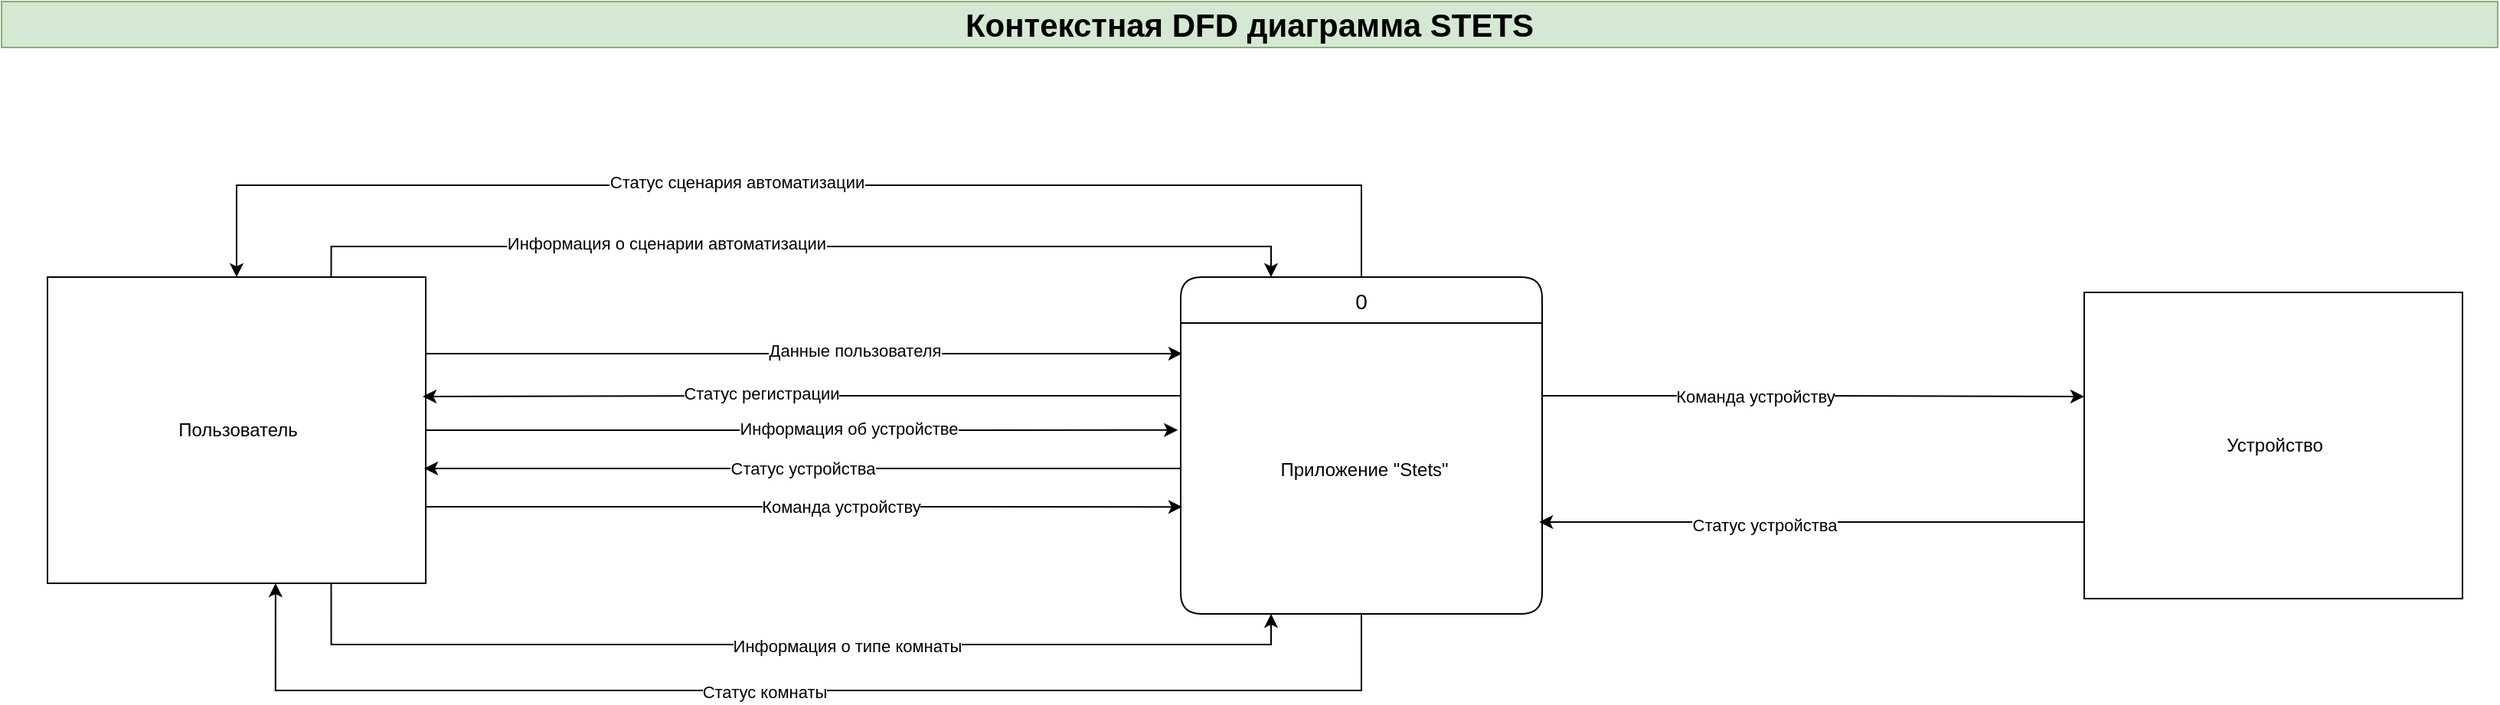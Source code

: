 <mxfile version="22.1.21" type="device" pages="3">
  <diagram id="FZimzOWbiY0pmrnXrLaN" name="DFD-контекстная">
    <mxGraphModel dx="864" dy="1759" grid="1" gridSize="10" guides="1" tooltips="1" connect="1" arrows="1" fold="1" page="1" pageScale="1" pageWidth="827" pageHeight="1169" math="0" shadow="0">
      <root>
        <mxCell id="0" />
        <mxCell id="1" parent="0" />
        <mxCell id="ef_3IyMJ1o3xl507MHAL-38" style="edgeStyle=orthogonalEdgeStyle;rounded=0;orthogonalLoop=1;jettySize=auto;html=1;exitX=0.75;exitY=1;exitDx=0;exitDy=0;entryX=0.25;entryY=1;entryDx=0;entryDy=0;" parent="1" source="komNeLyyzliTDDAAMzvB-5" target="rhUK0AfXt017CsrgmApv-2" edge="1">
          <mxGeometry relative="1" as="geometry" />
        </mxCell>
        <mxCell id="ef_3IyMJ1o3xl507MHAL-39" value="Информация о типе комнаты" style="edgeLabel;html=1;align=center;verticalAlign=middle;resizable=0;points=[];" parent="ef_3IyMJ1o3xl507MHAL-38" vertex="1" connectable="0">
          <mxGeometry x="0.118" y="-1" relative="1" as="geometry">
            <mxPoint as="offset" />
          </mxGeometry>
        </mxCell>
        <mxCell id="ef_3IyMJ1o3xl507MHAL-42" style="edgeStyle=orthogonalEdgeStyle;rounded=0;orthogonalLoop=1;jettySize=auto;html=1;exitX=0.75;exitY=0;exitDx=0;exitDy=0;entryX=0.25;entryY=0;entryDx=0;entryDy=0;" parent="1" source="komNeLyyzliTDDAAMzvB-5" target="rhUK0AfXt017CsrgmApv-1" edge="1">
          <mxGeometry relative="1" as="geometry" />
        </mxCell>
        <mxCell id="ef_3IyMJ1o3xl507MHAL-43" value="Информация о сценарии автоматизации" style="edgeLabel;html=1;align=center;verticalAlign=middle;resizable=0;points=[];" parent="ef_3IyMJ1o3xl507MHAL-42" vertex="1" connectable="0">
          <mxGeometry x="-0.27" y="2" relative="1" as="geometry">
            <mxPoint as="offset" />
          </mxGeometry>
        </mxCell>
        <mxCell id="komNeLyyzliTDDAAMzvB-5" value="Пользователь" style="html=1;dashed=0;whitespace=wrap;" parent="1" vertex="1">
          <mxGeometry x="360" y="-980" width="247" height="200" as="geometry" />
        </mxCell>
        <mxCell id="ef_3IyMJ1o3xl507MHAL-44" style="edgeStyle=orthogonalEdgeStyle;rounded=0;orthogonalLoop=1;jettySize=auto;html=1;exitX=0.5;exitY=0;exitDx=0;exitDy=0;entryX=0.5;entryY=0;entryDx=0;entryDy=0;" parent="1" source="rhUK0AfXt017CsrgmApv-1" target="komNeLyyzliTDDAAMzvB-5" edge="1">
          <mxGeometry relative="1" as="geometry">
            <Array as="points">
              <mxPoint x="1218" y="-1040" />
              <mxPoint x="484" y="-1040" />
            </Array>
          </mxGeometry>
        </mxCell>
        <mxCell id="ef_3IyMJ1o3xl507MHAL-45" value="Статус сценария автоматизации" style="edgeLabel;html=1;align=center;verticalAlign=middle;resizable=0;points=[];" parent="ef_3IyMJ1o3xl507MHAL-44" vertex="1" connectable="0">
          <mxGeometry x="0.095" y="-2" relative="1" as="geometry">
            <mxPoint as="offset" />
          </mxGeometry>
        </mxCell>
        <mxCell id="rhUK0AfXt017CsrgmApv-1" value="0" style="swimlane;childLayout=stackLayout;horizontal=1;startSize=30;horizontalStack=0;rounded=1;fontSize=14;fontStyle=0;strokeWidth=1;resizeParent=0;resizeLast=1;shadow=0;dashed=0;align=center;fillColor=#FFFFFF;" parent="1" vertex="1">
          <mxGeometry x="1100" y="-980" width="236" height="220" as="geometry" />
        </mxCell>
        <mxCell id="rhUK0AfXt017CsrgmApv-2" value="Приложение &quot;Stets&quot;" style="align=center;strokeColor=none;fillColor=none;spacingLeft=4;fontSize=12;verticalAlign=middle;resizable=0;rotatable=0;part=1;" parent="rhUK0AfXt017CsrgmApv-1" vertex="1">
          <mxGeometry y="30" width="236" height="190" as="geometry" />
        </mxCell>
        <mxCell id="kwwaj4gQmfp9DkGO_rtz-3" style="edgeStyle=orthogonalEdgeStyle;rounded=0;orthogonalLoop=1;jettySize=auto;html=1;exitX=1;exitY=0.25;exitDx=0;exitDy=0;entryX=0.004;entryY=0.105;entryDx=0;entryDy=0;entryPerimeter=0;" parent="1" source="komNeLyyzliTDDAAMzvB-5" target="rhUK0AfXt017CsrgmApv-2" edge="1">
          <mxGeometry relative="1" as="geometry" />
        </mxCell>
        <mxCell id="kwwaj4gQmfp9DkGO_rtz-4" value="Данные пользователя" style="edgeLabel;html=1;align=center;verticalAlign=middle;resizable=0;points=[];" parent="kwwaj4gQmfp9DkGO_rtz-3" vertex="1" connectable="0">
          <mxGeometry x="0.134" y="2" relative="1" as="geometry">
            <mxPoint as="offset" />
          </mxGeometry>
        </mxCell>
        <mxCell id="kwwaj4gQmfp9DkGO_rtz-5" style="edgeStyle=orthogonalEdgeStyle;rounded=0;orthogonalLoop=1;jettySize=auto;html=1;exitX=1;exitY=0.5;exitDx=0;exitDy=0;entryX=-0.008;entryY=0.368;entryDx=0;entryDy=0;entryPerimeter=0;" parent="1" source="komNeLyyzliTDDAAMzvB-5" target="rhUK0AfXt017CsrgmApv-2" edge="1">
          <mxGeometry relative="1" as="geometry" />
        </mxCell>
        <mxCell id="kwwaj4gQmfp9DkGO_rtz-6" value="Информация об устройстве" style="edgeLabel;html=1;align=center;verticalAlign=middle;resizable=0;points=[];" parent="kwwaj4gQmfp9DkGO_rtz-5" vertex="1" connectable="0">
          <mxGeometry x="0.124" y="1" relative="1" as="geometry">
            <mxPoint as="offset" />
          </mxGeometry>
        </mxCell>
        <mxCell id="kwwaj4gQmfp9DkGO_rtz-7" value="Статус устройства" style="edgeStyle=orthogonalEdgeStyle;rounded=0;orthogonalLoop=1;jettySize=auto;html=1;exitX=0;exitY=0.5;exitDx=0;exitDy=0;entryX=0.996;entryY=0.625;entryDx=0;entryDy=0;entryPerimeter=0;" parent="1" source="rhUK0AfXt017CsrgmApv-2" target="komNeLyyzliTDDAAMzvB-5" edge="1">
          <mxGeometry relative="1" as="geometry" />
        </mxCell>
        <mxCell id="kwwaj4gQmfp9DkGO_rtz-8" style="edgeStyle=orthogonalEdgeStyle;rounded=0;orthogonalLoop=1;jettySize=auto;html=1;exitX=0;exitY=0.25;exitDx=0;exitDy=0;entryX=0.992;entryY=0.39;entryDx=0;entryDy=0;entryPerimeter=0;" parent="1" source="rhUK0AfXt017CsrgmApv-2" target="komNeLyyzliTDDAAMzvB-5" edge="1">
          <mxGeometry relative="1" as="geometry" />
        </mxCell>
        <mxCell id="kwwaj4gQmfp9DkGO_rtz-9" value="Статус регистрации" style="edgeLabel;html=1;align=center;verticalAlign=middle;resizable=0;points=[];" parent="kwwaj4gQmfp9DkGO_rtz-8" vertex="1" connectable="0">
          <mxGeometry x="0.108" y="-2" relative="1" as="geometry">
            <mxPoint as="offset" />
          </mxGeometry>
        </mxCell>
        <mxCell id="ef_3IyMJ1o3xl507MHAL-36" style="edgeStyle=orthogonalEdgeStyle;rounded=0;orthogonalLoop=1;jettySize=auto;html=1;exitX=1;exitY=0.75;exitDx=0;exitDy=0;entryX=0.004;entryY=0.632;entryDx=0;entryDy=0;entryPerimeter=0;" parent="1" source="komNeLyyzliTDDAAMzvB-5" target="rhUK0AfXt017CsrgmApv-2" edge="1">
          <mxGeometry relative="1" as="geometry" />
        </mxCell>
        <mxCell id="ef_3IyMJ1o3xl507MHAL-37" value="Команда устройству" style="edgeLabel;html=1;align=center;verticalAlign=middle;resizable=0;points=[];" parent="ef_3IyMJ1o3xl507MHAL-36" vertex="1" connectable="0">
          <mxGeometry x="0.096" relative="1" as="geometry">
            <mxPoint as="offset" />
          </mxGeometry>
        </mxCell>
        <mxCell id="ef_3IyMJ1o3xl507MHAL-40" style="edgeStyle=orthogonalEdgeStyle;rounded=0;orthogonalLoop=1;jettySize=auto;html=1;exitX=0.5;exitY=1;exitDx=0;exitDy=0;entryX=0.603;entryY=1;entryDx=0;entryDy=0;entryPerimeter=0;" parent="1" source="rhUK0AfXt017CsrgmApv-2" target="komNeLyyzliTDDAAMzvB-5" edge="1">
          <mxGeometry relative="1" as="geometry">
            <Array as="points">
              <mxPoint x="1218" y="-710" />
              <mxPoint x="509" y="-710" />
            </Array>
          </mxGeometry>
        </mxCell>
        <mxCell id="ef_3IyMJ1o3xl507MHAL-41" value="Статус комнаты" style="edgeLabel;html=1;align=center;verticalAlign=middle;resizable=0;points=[];" parent="ef_3IyMJ1o3xl507MHAL-40" vertex="1" connectable="0">
          <mxGeometry x="0.061" y="1" relative="1" as="geometry">
            <mxPoint as="offset" />
          </mxGeometry>
        </mxCell>
        <mxCell id="ef_3IyMJ1o3xl507MHAL-46" value="Устройство" style="html=1;dashed=0;whitespace=wrap;" parent="1" vertex="1">
          <mxGeometry x="1690" y="-970" width="247" height="200" as="geometry" />
        </mxCell>
        <mxCell id="ef_3IyMJ1o3xl507MHAL-47" style="edgeStyle=orthogonalEdgeStyle;rounded=0;orthogonalLoop=1;jettySize=auto;html=1;exitX=1;exitY=0.25;exitDx=0;exitDy=0;entryX=0;entryY=0.34;entryDx=0;entryDy=0;entryPerimeter=0;" parent="1" source="rhUK0AfXt017CsrgmApv-2" target="ef_3IyMJ1o3xl507MHAL-46" edge="1">
          <mxGeometry relative="1" as="geometry" />
        </mxCell>
        <mxCell id="ef_3IyMJ1o3xl507MHAL-48" value="Команда устройству" style="edgeLabel;html=1;align=center;verticalAlign=middle;resizable=0;points=[];" parent="ef_3IyMJ1o3xl507MHAL-47" vertex="1" connectable="0">
          <mxGeometry x="-0.216" y="1" relative="1" as="geometry">
            <mxPoint y="1" as="offset" />
          </mxGeometry>
        </mxCell>
        <mxCell id="ef_3IyMJ1o3xl507MHAL-49" style="edgeStyle=orthogonalEdgeStyle;rounded=0;orthogonalLoop=1;jettySize=auto;html=1;exitX=0;exitY=0.75;exitDx=0;exitDy=0;entryX=0.992;entryY=0.684;entryDx=0;entryDy=0;entryPerimeter=0;" parent="1" source="ef_3IyMJ1o3xl507MHAL-46" target="rhUK0AfXt017CsrgmApv-2" edge="1">
          <mxGeometry relative="1" as="geometry" />
        </mxCell>
        <mxCell id="ef_3IyMJ1o3xl507MHAL-50" value="Статус устройства" style="edgeLabel;html=1;align=center;verticalAlign=middle;resizable=0;points=[];" parent="ef_3IyMJ1o3xl507MHAL-49" vertex="1" connectable="0">
          <mxGeometry x="0.174" y="2" relative="1" as="geometry">
            <mxPoint as="offset" />
          </mxGeometry>
        </mxCell>
        <mxCell id="NklZ6k0l6gOm9mfw4yVM-1" value="Контекстная DFD диаграмма STETS" style="text;html=1;strokeColor=#82b366;fillColor=#d5e8d4;align=center;verticalAlign=middle;whiteSpace=wrap;rounded=0;fontSize=21;fontStyle=1" parent="1" vertex="1">
          <mxGeometry x="330" y="-1160" width="1630" height="30" as="geometry" />
        </mxCell>
      </root>
    </mxGraphModel>
  </diagram>
  <diagram id="5hfhekeH1kYWlCb4wukP" name="DFD-логическия">
    <mxGraphModel dx="864" dy="4097" grid="1" gridSize="10" guides="1" tooltips="1" connect="1" arrows="1" fold="1" page="1" pageScale="1" pageWidth="827" pageHeight="1169" math="0" shadow="0">
      <root>
        <mxCell id="0" />
        <mxCell id="1" parent="0" />
        <mxCell id="tdMFPGz-4rcL5VAQ4k7R-1" style="edgeStyle=orthogonalEdgeStyle;rounded=0;orthogonalLoop=1;jettySize=auto;html=1;exitX=0.995;exitY=0.103;exitDx=0;exitDy=0;entryX=0;entryY=0;entryDx=0;entryDy=0;exitPerimeter=0;" parent="1" source="tdMFPGz-4rcL5VAQ4k7R-5" target="KrSL6VOt8vmh4dyBBumm-2" edge="1">
          <mxGeometry relative="1" as="geometry">
            <mxPoint x="887" y="-1930" as="targetPoint" />
            <Array as="points">
              <mxPoint x="621" y="-2129" />
              <mxPoint x="621" y="-2400" />
            </Array>
          </mxGeometry>
        </mxCell>
        <mxCell id="tdMFPGz-4rcL5VAQ4k7R-2" value="Информация &lt;br&gt;о добавлении/удалении устройства" style="edgeLabel;html=1;align=center;verticalAlign=middle;resizable=0;points=[];" parent="tdMFPGz-4rcL5VAQ4k7R-1" vertex="1" connectable="0">
          <mxGeometry x="0.118" y="-1" relative="1" as="geometry">
            <mxPoint x="-132" y="175" as="offset" />
          </mxGeometry>
        </mxCell>
        <mxCell id="tdMFPGz-4rcL5VAQ4k7R-3" style="edgeStyle=orthogonalEdgeStyle;rounded=0;orthogonalLoop=1;jettySize=auto;html=1;exitX=1;exitY=0.75;exitDx=0;exitDy=0;entryX=0;entryY=0;entryDx=0;entryDy=0;" parent="1" source="tdMFPGz-4rcL5VAQ4k7R-5" target="KrSL6VOt8vmh4dyBBumm-21" edge="1">
          <mxGeometry relative="1" as="geometry">
            <mxPoint x="936" y="-1610" as="targetPoint" />
            <Array as="points">
              <mxPoint x="790" y="-2000" />
              <mxPoint x="790" y="-2250" />
            </Array>
            <mxPoint x="380" y="-1467.8" as="sourcePoint" />
          </mxGeometry>
        </mxCell>
        <mxCell id="tdMFPGz-4rcL5VAQ4k7R-4" value="Информация о создании/удалении/изменении сценария автоматизации" style="edgeLabel;html=1;align=center;verticalAlign=middle;resizable=0;points=[];" parent="tdMFPGz-4rcL5VAQ4k7R-3" vertex="1" connectable="0">
          <mxGeometry x="-0.27" y="2" relative="1" as="geometry">
            <mxPoint x="-39" as="offset" />
          </mxGeometry>
        </mxCell>
        <mxCell id="KrSL6VOt8vmh4dyBBumm-33" style="edgeStyle=orthogonalEdgeStyle;rounded=0;orthogonalLoop=1;jettySize=auto;html=1;exitX=0.361;exitY=0;exitDx=0;exitDy=0;entryX=0;entryY=0.25;entryDx=0;entryDy=0;exitPerimeter=0;" parent="1" source="tdMFPGz-4rcL5VAQ4k7R-5" target="tdMFPGz-4rcL5VAQ4k7R-27" edge="1">
          <mxGeometry relative="1" as="geometry">
            <Array as="points">
              <mxPoint x="177" y="-2675" />
            </Array>
          </mxGeometry>
        </mxCell>
        <mxCell id="KrSL6VOt8vmh4dyBBumm-34" value="Информация о новом члене семьи" style="edgeLabel;html=1;align=center;verticalAlign=middle;resizable=0;points=[];" parent="KrSL6VOt8vmh4dyBBumm-33" vertex="1" connectable="0">
          <mxGeometry x="0.447" y="-1" relative="1" as="geometry">
            <mxPoint as="offset" />
          </mxGeometry>
        </mxCell>
        <mxCell id="KrSL6VOt8vmh4dyBBumm-45" style="edgeStyle=orthogonalEdgeStyle;rounded=0;orthogonalLoop=1;jettySize=auto;html=1;exitX=1.012;exitY=0.35;exitDx=0;exitDy=0;entryX=0.012;entryY=0.34;entryDx=0;entryDy=0;exitPerimeter=0;entryPerimeter=0;" parent="1" source="tdMFPGz-4rcL5VAQ4k7R-5" target="KrSL6VOt8vmh4dyBBumm-2" edge="1">
          <mxGeometry relative="1" as="geometry">
            <Array as="points">
              <mxPoint x="680" y="-2080" />
              <mxPoint x="680" y="-2366" />
            </Array>
          </mxGeometry>
        </mxCell>
        <mxCell id="KrSL6VOt8vmh4dyBBumm-47" value="Включить/выключить энергосбережение" style="edgeLabel;html=1;align=center;verticalAlign=middle;resizable=0;points=[];" parent="KrSL6VOt8vmh4dyBBumm-45" vertex="1" connectable="0">
          <mxGeometry x="-0.243" y="1" relative="1" as="geometry">
            <mxPoint x="-147" y="-9" as="offset" />
          </mxGeometry>
        </mxCell>
        <mxCell id="KrSL6VOt8vmh4dyBBumm-53" style="edgeStyle=orthogonalEdgeStyle;rounded=0;orthogonalLoop=1;jettySize=auto;html=1;exitX=1.004;exitY=0.56;exitDx=0;exitDy=0;entryX=0.006;entryY=0.62;entryDx=0;entryDy=0;entryPerimeter=0;exitPerimeter=0;" parent="1" source="tdMFPGz-4rcL5VAQ4k7R-5" target="KrSL6VOt8vmh4dyBBumm-2" edge="1">
          <mxGeometry relative="1" as="geometry">
            <Array as="points">
              <mxPoint x="336" y="-2040" />
              <mxPoint x="740" y="-2040" />
              <mxPoint x="740" y="-2338" />
            </Array>
          </mxGeometry>
        </mxCell>
        <mxCell id="KrSL6VOt8vmh4dyBBumm-55" value="Включить/выключить устройство" style="edgeLabel;html=1;align=center;verticalAlign=middle;resizable=0;points=[];" parent="KrSL6VOt8vmh4dyBBumm-53" vertex="1" connectable="0">
          <mxGeometry x="-0.37" y="2" relative="1" as="geometry">
            <mxPoint as="offset" />
          </mxGeometry>
        </mxCell>
        <mxCell id="tdMFPGz-4rcL5VAQ4k7R-5" value="Пользователь" style="html=1;dashed=0;whitespace=wrap;" parent="1" vertex="1">
          <mxGeometry x="88" y="-2150" width="247" height="200" as="geometry" />
        </mxCell>
        <mxCell id="tdMFPGz-4rcL5VAQ4k7R-6" style="edgeStyle=orthogonalEdgeStyle;rounded=0;orthogonalLoop=1;jettySize=auto;html=1;exitX=0;exitY=0.25;exitDx=0;exitDy=0;entryX=0.996;entryY=0.835;entryDx=0;entryDy=0;entryPerimeter=0;" parent="1" source="KrSL6VOt8vmh4dyBBumm-21" target="tdMFPGz-4rcL5VAQ4k7R-5" edge="1">
          <mxGeometry relative="1" as="geometry">
            <Array as="points">
              <mxPoint x="810" y="-2225" />
              <mxPoint x="810" y="-1983" />
            </Array>
            <mxPoint x="876" y="-1650" as="sourcePoint" />
            <mxPoint x="320" y="-1512.8" as="targetPoint" />
          </mxGeometry>
        </mxCell>
        <mxCell id="tdMFPGz-4rcL5VAQ4k7R-7" value="Статус сценария автоматизации" style="edgeLabel;html=1;align=center;verticalAlign=middle;resizable=0;points=[];" parent="tdMFPGz-4rcL5VAQ4k7R-6" vertex="1" connectable="0">
          <mxGeometry x="0.095" y="-2" relative="1" as="geometry">
            <mxPoint as="offset" />
          </mxGeometry>
        </mxCell>
        <mxCell id="tdMFPGz-4rcL5VAQ4k7R-10" style="edgeStyle=orthogonalEdgeStyle;rounded=0;orthogonalLoop=1;jettySize=auto;html=1;exitX=0.433;exitY=-0.003;exitDx=0;exitDy=0;entryX=0;entryY=0.5;entryDx=0;entryDy=0;exitPerimeter=0;" parent="1" source="tdMFPGz-4rcL5VAQ4k7R-5" target="tdMFPGz-4rcL5VAQ4k7R-27" edge="1">
          <mxGeometry relative="1" as="geometry">
            <mxPoint x="828.944" y="-2100.05" as="targetPoint" />
          </mxGeometry>
        </mxCell>
        <mxCell id="KrSL6VOt8vmh4dyBBumm-17" value="Данные пользователя" style="edgeLabel;html=1;align=center;verticalAlign=middle;resizable=0;points=[];" parent="tdMFPGz-4rcL5VAQ4k7R-10" vertex="1" connectable="0">
          <mxGeometry x="0.266" y="3" relative="1" as="geometry">
            <mxPoint as="offset" />
          </mxGeometry>
        </mxCell>
        <mxCell id="tdMFPGz-4rcL5VAQ4k7R-12" style="edgeStyle=orthogonalEdgeStyle;rounded=0;orthogonalLoop=1;jettySize=auto;html=1;exitX=0.617;exitY=-0.014;exitDx=0;exitDy=0;entryX=0;entryY=0.25;entryDx=0;entryDy=0;exitPerimeter=0;" parent="1" source="tdMFPGz-4rcL5VAQ4k7R-5" target="tdMFPGz-4rcL5VAQ4k7R-29" edge="1">
          <mxGeometry relative="1" as="geometry">
            <mxPoint x="821" y="-2050" as="targetPoint" />
            <Array as="points">
              <mxPoint x="240" y="-2525" />
            </Array>
          </mxGeometry>
        </mxCell>
        <mxCell id="tdMFPGz-4rcL5VAQ4k7R-13" value="Информация о создании/удалении/изменении комнаты" style="edgeLabel;html=1;align=center;verticalAlign=middle;resizable=0;points=[];" parent="tdMFPGz-4rcL5VAQ4k7R-12" vertex="1" connectable="0">
          <mxGeometry x="0.124" y="1" relative="1" as="geometry">
            <mxPoint x="178" y="-4" as="offset" />
          </mxGeometry>
        </mxCell>
        <mxCell id="tdMFPGz-4rcL5VAQ4k7R-14" value="Статус о добавлении/изменении/удаления комнаты" style="edgeStyle=orthogonalEdgeStyle;rounded=0;orthogonalLoop=1;jettySize=auto;html=1;exitX=0;exitY=0.5;exitDx=0;exitDy=0;entryX=0.75;entryY=0;entryDx=0;entryDy=0;" parent="1" source="tdMFPGz-4rcL5VAQ4k7R-29" target="tdMFPGz-4rcL5VAQ4k7R-5" edge="1">
          <mxGeometry x="-0.564" relative="1" as="geometry">
            <mxPoint x="828" y="-2025" as="sourcePoint" />
            <Array as="points">
              <mxPoint x="273" y="-2500" />
            </Array>
            <mxPoint as="offset" />
          </mxGeometry>
        </mxCell>
        <mxCell id="tdMFPGz-4rcL5VAQ4k7R-15" style="edgeStyle=orthogonalEdgeStyle;rounded=0;orthogonalLoop=1;jettySize=auto;html=1;exitX=0;exitY=0.75;exitDx=0;exitDy=0;entryX=0.554;entryY=-0.008;entryDx=0;entryDy=0;entryPerimeter=0;" parent="1" source="tdMFPGz-4rcL5VAQ4k7R-27" target="tdMFPGz-4rcL5VAQ4k7R-5" edge="1">
          <mxGeometry relative="1" as="geometry">
            <mxPoint x="828" y="-2072.5" as="sourcePoint" />
            <Array as="points">
              <mxPoint x="225" y="-2625" />
            </Array>
          </mxGeometry>
        </mxCell>
        <mxCell id="KrSL6VOt8vmh4dyBBumm-18" value="Статус регистрации" style="edgeLabel;html=1;align=center;verticalAlign=middle;resizable=0;points=[];" parent="tdMFPGz-4rcL5VAQ4k7R-15" vertex="1" connectable="0">
          <mxGeometry x="-0.316" y="-3" relative="1" as="geometry">
            <mxPoint x="1" as="offset" />
          </mxGeometry>
        </mxCell>
        <mxCell id="tdMFPGz-4rcL5VAQ4k7R-19" style="edgeStyle=orthogonalEdgeStyle;rounded=0;orthogonalLoop=1;jettySize=auto;html=1;exitX=-0.006;exitY=0.18;exitDx=0;exitDy=0;entryX=0.995;entryY=0.214;entryDx=0;entryDy=0;entryPerimeter=0;exitPerimeter=0;" parent="1" source="KrSL6VOt8vmh4dyBBumm-2" target="tdMFPGz-4rcL5VAQ4k7R-5" edge="1">
          <mxGeometry relative="1" as="geometry">
            <Array as="points">
              <mxPoint x="650" y="-2382" />
              <mxPoint x="650" y="-2107" />
            </Array>
            <mxPoint x="946" y="-1930" as="sourcePoint" />
          </mxGeometry>
        </mxCell>
        <mxCell id="tdMFPGz-4rcL5VAQ4k7R-20" value="Статус устройста о добавлении/удалении" style="edgeLabel;html=1;align=center;verticalAlign=middle;resizable=0;points=[];" parent="tdMFPGz-4rcL5VAQ4k7R-19" vertex="1" connectable="0">
          <mxGeometry x="0.061" y="1" relative="1" as="geometry">
            <mxPoint x="-161" y="71" as="offset" />
          </mxGeometry>
        </mxCell>
        <mxCell id="KrSL6VOt8vmh4dyBBumm-28" style="edgeStyle=orthogonalEdgeStyle;rounded=0;orthogonalLoop=1;jettySize=auto;html=1;exitX=-0.008;exitY=0.405;exitDx=0;exitDy=0;entryX=1;entryY=0.5;entryDx=0;entryDy=0;exitPerimeter=0;" parent="1" source="tdMFPGz-4rcL5VAQ4k7R-21" target="KrSL6VOt8vmh4dyBBumm-21" edge="1">
          <mxGeometry relative="1" as="geometry">
            <Array as="points">
              <mxPoint x="1480" y="-2129" />
              <mxPoint x="1480" y="-2200" />
            </Array>
            <mxPoint x="1716.541" y="-1471.8" as="sourcePoint" />
            <mxPoint x="1090" y="-1530" as="targetPoint" />
          </mxGeometry>
        </mxCell>
        <mxCell id="KrSL6VOt8vmh4dyBBumm-29" value="Статус исполнения устройством сценария автоматизации" style="edgeLabel;html=1;align=center;verticalAlign=middle;resizable=0;points=[];" parent="KrSL6VOt8vmh4dyBBumm-28" vertex="1" connectable="0">
          <mxGeometry x="0.377" y="-1" relative="1" as="geometry">
            <mxPoint as="offset" />
          </mxGeometry>
        </mxCell>
        <mxCell id="KrSL6VOt8vmh4dyBBumm-59" style="edgeStyle=orthogonalEdgeStyle;rounded=0;orthogonalLoop=1;jettySize=auto;html=1;exitX=0.15;exitY=0;exitDx=0;exitDy=0;entryX=1.012;entryY=0.82;entryDx=0;entryDy=0;exitPerimeter=0;entryPerimeter=0;" parent="1" source="tdMFPGz-4rcL5VAQ4k7R-21" target="KrSL6VOt8vmh4dyBBumm-2" edge="1">
          <mxGeometry relative="1" as="geometry">
            <Array as="points">
              <mxPoint x="1628" y="-2318" />
            </Array>
          </mxGeometry>
        </mxCell>
        <mxCell id="KrSL6VOt8vmh4dyBBumm-60" value="Статус работы устройства" style="edgeLabel;html=1;align=center;verticalAlign=middle;resizable=0;points=[];" parent="KrSL6VOt8vmh4dyBBumm-59" vertex="1" connectable="0">
          <mxGeometry x="-0.116" y="-1" relative="1" as="geometry">
            <mxPoint x="-218" as="offset" />
          </mxGeometry>
        </mxCell>
        <mxCell id="tdMFPGz-4rcL5VAQ4k7R-21" value="Устройство" style="html=1;dashed=0;whitespace=wrap;" parent="1" vertex="1">
          <mxGeometry x="1591" y="-2210" width="247" height="200" as="geometry" />
        </mxCell>
        <mxCell id="tdMFPGz-4rcL5VAQ4k7R-22" style="edgeStyle=orthogonalEdgeStyle;rounded=0;orthogonalLoop=1;jettySize=auto;html=1;exitX=1.006;exitY=0.08;exitDx=0;exitDy=0;entryX=0.75;entryY=0;entryDx=0;entryDy=0;exitPerimeter=0;" parent="1" source="KrSL6VOt8vmh4dyBBumm-2" target="tdMFPGz-4rcL5VAQ4k7R-21" edge="1">
          <mxGeometry relative="1" as="geometry">
            <mxPoint x="1064" y="-2072.5" as="sourcePoint" />
            <Array as="points">
              <mxPoint x="1776" y="-2392" />
            </Array>
          </mxGeometry>
        </mxCell>
        <mxCell id="tdMFPGz-4rcL5VAQ4k7R-23" value="Запрос на добавление/удаление" style="edgeLabel;html=1;align=center;verticalAlign=middle;resizable=0;points=[];" parent="tdMFPGz-4rcL5VAQ4k7R-22" vertex="1" connectable="0">
          <mxGeometry x="-0.216" y="1" relative="1" as="geometry">
            <mxPoint x="-142" y="1" as="offset" />
          </mxGeometry>
        </mxCell>
        <mxCell id="tdMFPGz-4rcL5VAQ4k7R-24" style="edgeStyle=orthogonalEdgeStyle;rounded=0;orthogonalLoop=1;jettySize=auto;html=1;exitX=0.664;exitY=-0.003;exitDx=0;exitDy=0;entryX=1;entryY=0.25;entryDx=0;entryDy=0;exitPerimeter=0;" parent="1" source="tdMFPGz-4rcL5VAQ4k7R-21" target="KrSL6VOt8vmh4dyBBumm-2" edge="1">
          <mxGeometry relative="1" as="geometry">
            <mxPoint x="1062.112" y="-1990.04" as="targetPoint" />
            <Array as="points">
              <mxPoint x="1755" y="-2375" />
            </Array>
          </mxGeometry>
        </mxCell>
        <mxCell id="tdMFPGz-4rcL5VAQ4k7R-25" value="Статус устройства о добавлении/удалении" style="edgeLabel;html=1;align=center;verticalAlign=middle;resizable=0;points=[];" parent="tdMFPGz-4rcL5VAQ4k7R-24" vertex="1" connectable="0">
          <mxGeometry x="0.174" y="2" relative="1" as="geometry">
            <mxPoint as="offset" />
          </mxGeometry>
        </mxCell>
        <mxCell id="tdMFPGz-4rcL5VAQ4k7R-26" value="0" style="swimlane;childLayout=stackLayout;horizontal=1;startSize=30;horizontalStack=0;rounded=1;fontSize=14;fontStyle=0;strokeWidth=1;resizeParent=0;resizeLast=1;shadow=0;dashed=0;align=center;fillColor=#FFFFFF;" parent="1" vertex="1">
          <mxGeometry x="891" y="-2730" width="173" height="130" as="geometry" />
        </mxCell>
        <mxCell id="tdMFPGz-4rcL5VAQ4k7R-27" value="Управлять учетной записью" style="align=center;strokeColor=none;fillColor=none;spacingLeft=4;fontSize=12;verticalAlign=middle;resizable=0;rotatable=0;part=1;" parent="tdMFPGz-4rcL5VAQ4k7R-26" vertex="1">
          <mxGeometry y="30" width="173" height="100" as="geometry" />
        </mxCell>
        <mxCell id="tdMFPGz-4rcL5VAQ4k7R-28" value="1" style="swimlane;childLayout=stackLayout;horizontal=1;startSize=30;horizontalStack=0;rounded=1;fontSize=14;fontStyle=0;strokeWidth=1;resizeParent=0;resizeLast=1;shadow=0;dashed=0;align=center;fillColor=#FFFFFF;" parent="1" vertex="1">
          <mxGeometry x="891" y="-2580" width="173" height="130" as="geometry" />
        </mxCell>
        <mxCell id="tdMFPGz-4rcL5VAQ4k7R-29" value="Управлять комнатами" style="align=center;strokeColor=none;fillColor=none;spacingLeft=4;fontSize=12;verticalAlign=middle;resizable=0;rotatable=0;part=1;" parent="tdMFPGz-4rcL5VAQ4k7R-28" vertex="1">
          <mxGeometry y="30" width="173" height="100" as="geometry" />
        </mxCell>
        <mxCell id="KrSL6VOt8vmh4dyBBumm-1" value="2" style="swimlane;childLayout=stackLayout;horizontal=1;startSize=30;horizontalStack=0;rounded=1;fontSize=14;fontStyle=0;strokeWidth=1;resizeParent=0;resizeLast=1;shadow=0;dashed=0;align=center;fillColor=#FFFFFF;" parent="1" vertex="1">
          <mxGeometry x="891" y="-2430" width="173" height="130" as="geometry" />
        </mxCell>
        <mxCell id="KrSL6VOt8vmh4dyBBumm-2" value="Управлять устройством" style="align=center;strokeColor=none;fillColor=none;spacingLeft=4;fontSize=12;verticalAlign=middle;resizable=0;rotatable=0;part=1;" parent="KrSL6VOt8vmh4dyBBumm-1" vertex="1">
          <mxGeometry y="30" width="173" height="100" as="geometry" />
        </mxCell>
        <mxCell id="KrSL6VOt8vmh4dyBBumm-3" value="D1&amp;nbsp;&lt;span style=&quot;white-space: pre;&quot;&gt;&#x9;&lt;/span&gt;&amp;nbsp;Пользователи" style="html=1;dashed=0;whiteSpace=wrap;shape=mxgraph.dfd.dataStoreID;align=left;spacingLeft=3;points=[[0,0],[0.5,0],[1,0],[0,0.5],[1,0.5],[0,1],[0.5,1],[1,1]];" parent="1" vertex="1">
          <mxGeometry x="1261" y="-2730" width="190" height="30" as="geometry" />
        </mxCell>
        <mxCell id="KrSL6VOt8vmh4dyBBumm-4" value="D2&amp;nbsp;&lt;span style=&quot;white-space: pre;&quot;&gt;&#x9;&lt;/span&gt;&amp;nbsp;Тип комнат" style="html=1;dashed=0;whiteSpace=wrap;shape=mxgraph.dfd.dataStoreID;align=left;spacingLeft=3;points=[[0,0],[0.5,0],[1,0],[0,0.5],[1,0.5],[0,1],[0.5,1],[1,1]];" parent="1" vertex="1">
          <mxGeometry x="1261" y="-2580" width="190" height="30" as="geometry" />
        </mxCell>
        <mxCell id="KrSL6VOt8vmh4dyBBumm-5" value="D3&amp;nbsp;&lt;span style=&quot;white-space: pre;&quot;&gt;&#x9;&lt;/span&gt;&amp;nbsp;Устройства" style="html=1;dashed=0;whiteSpace=wrap;shape=mxgraph.dfd.dataStoreID;align=left;spacingLeft=3;points=[[0,0],[0.5,0],[1,0],[0,0.5],[1,0.5],[0,1],[0.5,1],[1,1]];" parent="1" vertex="1">
          <mxGeometry x="1261" y="-2430" width="190" height="30" as="geometry" />
        </mxCell>
        <mxCell id="KrSL6VOt8vmh4dyBBumm-11" value="" style="endArrow=classic;startArrow=classic;html=1;rounded=0;entryX=0;entryY=0.5;entryDx=0;entryDy=0;exitX=1.018;exitY=0.118;exitDx=0;exitDy=0;exitPerimeter=0;" parent="1" source="tdMFPGz-4rcL5VAQ4k7R-26" target="KrSL6VOt8vmh4dyBBumm-3" edge="1">
          <mxGeometry width="50" height="50" relative="1" as="geometry">
            <mxPoint x="1221" y="-2490" as="sourcePoint" />
            <mxPoint x="1271" y="-2540" as="targetPoint" />
          </mxGeometry>
        </mxCell>
        <mxCell id="KrSL6VOt8vmh4dyBBumm-12" value="Пользователи" style="edgeLabel;html=1;align=center;verticalAlign=middle;resizable=0;points=[];" parent="KrSL6VOt8vmh4dyBBumm-11" vertex="1" connectable="0">
          <mxGeometry x="-0.126" relative="1" as="geometry">
            <mxPoint as="offset" />
          </mxGeometry>
        </mxCell>
        <mxCell id="KrSL6VOt8vmh4dyBBumm-13" value="" style="endArrow=classic;startArrow=classic;html=1;rounded=0;entryX=0;entryY=0.5;entryDx=0;entryDy=0;exitX=1.011;exitY=0.113;exitDx=0;exitDy=0;exitPerimeter=0;" parent="1" source="tdMFPGz-4rcL5VAQ4k7R-28" target="KrSL6VOt8vmh4dyBBumm-4" edge="1">
          <mxGeometry width="50" height="50" relative="1" as="geometry">
            <mxPoint x="1114" y="-2490" as="sourcePoint" />
            <mxPoint x="1308" y="-2490" as="targetPoint" />
          </mxGeometry>
        </mxCell>
        <mxCell id="KrSL6VOt8vmh4dyBBumm-14" value="Тип комнат" style="edgeLabel;html=1;align=center;verticalAlign=middle;resizable=0;points=[];" parent="KrSL6VOt8vmh4dyBBumm-13" vertex="1" connectable="0">
          <mxGeometry x="-0.126" relative="1" as="geometry">
            <mxPoint as="offset" />
          </mxGeometry>
        </mxCell>
        <mxCell id="KrSL6VOt8vmh4dyBBumm-15" value="" style="endArrow=classic;startArrow=classic;html=1;rounded=0;entryX=0;entryY=0.5;entryDx=0;entryDy=0;exitX=1.011;exitY=0.127;exitDx=0;exitDy=0;exitPerimeter=0;" parent="1" source="KrSL6VOt8vmh4dyBBumm-1" target="KrSL6VOt8vmh4dyBBumm-5" edge="1">
          <mxGeometry width="50" height="50" relative="1" as="geometry">
            <mxPoint x="1121" y="-2350" as="sourcePoint" />
            <mxPoint x="1316" y="-2350" as="targetPoint" />
          </mxGeometry>
        </mxCell>
        <mxCell id="KrSL6VOt8vmh4dyBBumm-16" value="Устройство" style="edgeLabel;html=1;align=center;verticalAlign=middle;resizable=0;points=[];" parent="KrSL6VOt8vmh4dyBBumm-15" vertex="1" connectable="0">
          <mxGeometry x="-0.126" relative="1" as="geometry">
            <mxPoint as="offset" />
          </mxGeometry>
        </mxCell>
        <mxCell id="KrSL6VOt8vmh4dyBBumm-20" value="3" style="swimlane;childLayout=stackLayout;horizontal=1;startSize=30;horizontalStack=0;rounded=1;fontSize=14;fontStyle=0;strokeWidth=1;resizeParent=0;resizeLast=1;shadow=0;dashed=0;align=center;fillColor=#FFFFFF;" parent="1" vertex="1">
          <mxGeometry x="891" y="-2280" width="173" height="130" as="geometry" />
        </mxCell>
        <mxCell id="KrSL6VOt8vmh4dyBBumm-21" value="Управлять сценарием" style="align=center;strokeColor=none;fillColor=none;spacingLeft=4;fontSize=12;verticalAlign=middle;resizable=0;rotatable=0;part=1;" parent="KrSL6VOt8vmh4dyBBumm-20" vertex="1">
          <mxGeometry y="30" width="173" height="100" as="geometry" />
        </mxCell>
        <mxCell id="KrSL6VOt8vmh4dyBBumm-22" value="D4&amp;nbsp;&lt;span style=&quot;white-space: pre;&quot;&gt;&#x9;&lt;/span&gt;&amp;nbsp;Сценарий автоматизации" style="html=1;dashed=0;whiteSpace=wrap;shape=mxgraph.dfd.dataStoreID;align=left;spacingLeft=3;points=[[0,0],[0.5,0],[1,0],[0,0.5],[1,0.5],[0,1],[0.5,1],[1,1]];" parent="1" vertex="1">
          <mxGeometry x="1261" y="-2280" width="190" height="30" as="geometry" />
        </mxCell>
        <mxCell id="KrSL6VOt8vmh4dyBBumm-24" value="" style="endArrow=classic;startArrow=classic;html=1;rounded=0;entryX=0;entryY=0.5;entryDx=0;entryDy=0;exitX=1.012;exitY=0.115;exitDx=0;exitDy=0;exitPerimeter=0;" parent="1" source="KrSL6VOt8vmh4dyBBumm-20" target="KrSL6VOt8vmh4dyBBumm-22" edge="1">
          <mxGeometry width="50" height="50" relative="1" as="geometry">
            <mxPoint x="1101" y="-2178" as="sourcePoint" />
            <mxPoint x="1296" y="-2180" as="targetPoint" />
          </mxGeometry>
        </mxCell>
        <mxCell id="KrSL6VOt8vmh4dyBBumm-25" value="Сценарий автоматизации" style="edgeLabel;html=1;align=center;verticalAlign=middle;resizable=0;points=[];" parent="KrSL6VOt8vmh4dyBBumm-24" vertex="1" connectable="0">
          <mxGeometry x="-0.126" relative="1" as="geometry">
            <mxPoint as="offset" />
          </mxGeometry>
        </mxCell>
        <mxCell id="KrSL6VOt8vmh4dyBBumm-26" style="edgeStyle=orthogonalEdgeStyle;rounded=0;orthogonalLoop=1;jettySize=auto;html=1;exitX=1;exitY=0.25;exitDx=0;exitDy=0;entryX=0;entryY=0.25;entryDx=0;entryDy=0;" parent="1" source="KrSL6VOt8vmh4dyBBumm-21" target="tdMFPGz-4rcL5VAQ4k7R-21" edge="1">
          <mxGeometry relative="1" as="geometry">
            <mxPoint x="1120" y="-1590" as="sourcePoint" />
            <mxPoint x="1770.5" y="-1505" as="targetPoint" />
            <Array as="points">
              <mxPoint x="1500" y="-2225" />
              <mxPoint x="1500" y="-2160" />
            </Array>
          </mxGeometry>
        </mxCell>
        <mxCell id="KrSL6VOt8vmh4dyBBumm-27" value="Информация о сценарии автоматизации" style="edgeLabel;html=1;align=center;verticalAlign=middle;resizable=0;points=[];" parent="KrSL6VOt8vmh4dyBBumm-26" vertex="1" connectable="0">
          <mxGeometry x="-0.396" y="-3" relative="1" as="geometry">
            <mxPoint as="offset" />
          </mxGeometry>
        </mxCell>
        <mxCell id="KrSL6VOt8vmh4dyBBumm-35" style="edgeStyle=orthogonalEdgeStyle;rounded=0;orthogonalLoop=1;jettySize=auto;html=1;exitX=0;exitY=0;exitDx=0;exitDy=0;entryX=0.284;entryY=0.003;entryDx=0;entryDy=0;entryPerimeter=0;" parent="1" source="tdMFPGz-4rcL5VAQ4k7R-27" target="tdMFPGz-4rcL5VAQ4k7R-5" edge="1">
          <mxGeometry relative="1" as="geometry">
            <Array as="points">
              <mxPoint x="158" y="-2700" />
            </Array>
          </mxGeometry>
        </mxCell>
        <mxCell id="KrSL6VOt8vmh4dyBBumm-36" value="Статус добавления члена семьи" style="edgeLabel;html=1;align=center;verticalAlign=middle;resizable=0;points=[];" parent="KrSL6VOt8vmh4dyBBumm-35" vertex="1" connectable="0">
          <mxGeometry x="-0.524" y="-1" relative="1" as="geometry">
            <mxPoint x="1" as="offset" />
          </mxGeometry>
        </mxCell>
        <mxCell id="KrSL6VOt8vmh4dyBBumm-43" style="edgeStyle=orthogonalEdgeStyle;rounded=0;orthogonalLoop=1;jettySize=auto;html=1;exitX=1.017;exitY=0.4;exitDx=0;exitDy=0;entryX=0.534;entryY=0;entryDx=0;entryDy=0;entryPerimeter=0;exitPerimeter=0;" parent="1" source="KrSL6VOt8vmh4dyBBumm-2" target="tdMFPGz-4rcL5VAQ4k7R-21" edge="1">
          <mxGeometry relative="1" as="geometry" />
        </mxCell>
        <mxCell id="KrSL6VOt8vmh4dyBBumm-50" value="Включить/выключить энергосбережение" style="edgeLabel;html=1;align=center;verticalAlign=middle;resizable=0;points=[];" parent="KrSL6VOt8vmh4dyBBumm-43" vertex="1" connectable="0">
          <mxGeometry x="-0.259" relative="1" as="geometry">
            <mxPoint x="-171" as="offset" />
          </mxGeometry>
        </mxCell>
        <mxCell id="KrSL6VOt8vmh4dyBBumm-44" style="edgeStyle=orthogonalEdgeStyle;rounded=0;orthogonalLoop=1;jettySize=auto;html=1;exitX=0.393;exitY=-0.005;exitDx=0;exitDy=0;entryX=1;entryY=0.5;entryDx=0;entryDy=0;exitPerimeter=0;" parent="1" source="tdMFPGz-4rcL5VAQ4k7R-21" target="KrSL6VOt8vmh4dyBBumm-2" edge="1">
          <mxGeometry relative="1" as="geometry">
            <Array as="points">
              <mxPoint x="1688" y="-2350" />
            </Array>
          </mxGeometry>
        </mxCell>
        <mxCell id="KrSL6VOt8vmh4dyBBumm-49" value="Статус энергосбережения" style="edgeLabel;html=1;align=center;verticalAlign=middle;resizable=0;points=[];" parent="KrSL6VOt8vmh4dyBBumm-44" vertex="1" connectable="0">
          <mxGeometry x="0.133" y="3" relative="1" as="geometry">
            <mxPoint x="145" y="-3" as="offset" />
          </mxGeometry>
        </mxCell>
        <mxCell id="KrSL6VOt8vmh4dyBBumm-46" style="edgeStyle=orthogonalEdgeStyle;rounded=0;orthogonalLoop=1;jettySize=auto;html=1;exitX=0;exitY=0.5;exitDx=0;exitDy=0;entryX=1;entryY=0.435;entryDx=0;entryDy=0;entryPerimeter=0;" parent="1" source="KrSL6VOt8vmh4dyBBumm-2" target="tdMFPGz-4rcL5VAQ4k7R-5" edge="1">
          <mxGeometry relative="1" as="geometry">
            <Array as="points">
              <mxPoint x="710" y="-2350" />
              <mxPoint x="710" y="-2063" />
            </Array>
          </mxGeometry>
        </mxCell>
        <mxCell id="KrSL6VOt8vmh4dyBBumm-48" value="Статус энергосбережения" style="edgeLabel;html=1;align=center;verticalAlign=middle;resizable=0;points=[];" parent="KrSL6VOt8vmh4dyBBumm-46" vertex="1" connectable="0">
          <mxGeometry x="0.348" y="-4" relative="1" as="geometry">
            <mxPoint x="-1" as="offset" />
          </mxGeometry>
        </mxCell>
        <mxCell id="KrSL6VOt8vmh4dyBBumm-54" style="edgeStyle=orthogonalEdgeStyle;rounded=0;orthogonalLoop=1;jettySize=auto;html=1;exitX=0;exitY=0.75;exitDx=0;exitDy=0;entryX=0.996;entryY=0.65;entryDx=0;entryDy=0;entryPerimeter=0;" parent="1" source="KrSL6VOt8vmh4dyBBumm-2" target="tdMFPGz-4rcL5VAQ4k7R-5" edge="1">
          <mxGeometry relative="1" as="geometry">
            <Array as="points">
              <mxPoint x="770" y="-2325" />
              <mxPoint x="770" y="-2020" />
            </Array>
          </mxGeometry>
        </mxCell>
        <mxCell id="KrSL6VOt8vmh4dyBBumm-56" value="Статус работы устройства" style="edgeLabel;html=1;align=center;verticalAlign=middle;resizable=0;points=[];" parent="KrSL6VOt8vmh4dyBBumm-54" vertex="1" connectable="0">
          <mxGeometry x="0.384" y="1" relative="1" as="geometry">
            <mxPoint as="offset" />
          </mxGeometry>
        </mxCell>
        <mxCell id="KrSL6VOt8vmh4dyBBumm-57" style="edgeStyle=orthogonalEdgeStyle;rounded=0;orthogonalLoop=1;jettySize=auto;html=1;exitX=1.012;exitY=0.67;exitDx=0;exitDy=0;entryX=0.25;entryY=0;entryDx=0;entryDy=0;exitPerimeter=0;" parent="1" source="KrSL6VOt8vmh4dyBBumm-2" target="tdMFPGz-4rcL5VAQ4k7R-21" edge="1">
          <mxGeometry relative="1" as="geometry">
            <Array as="points">
              <mxPoint x="1653" y="-2333" />
            </Array>
          </mxGeometry>
        </mxCell>
        <mxCell id="KrSL6VOt8vmh4dyBBumm-58" value="Включить/выключить устройство" style="edgeLabel;html=1;align=center;verticalAlign=middle;resizable=0;points=[];" parent="KrSL6VOt8vmh4dyBBumm-57" vertex="1" connectable="0">
          <mxGeometry x="0.135" relative="1" as="geometry">
            <mxPoint as="offset" />
          </mxGeometry>
        </mxCell>
        <mxCell id="6xpuH9z5KETmXQb-6ID8-1" value="Логическая DFD диаграмма STETS" style="text;html=1;strokeColor=#82b366;fillColor=#d5e8d4;align=center;verticalAlign=middle;whiteSpace=wrap;rounded=0;fontSize=21;fontStyle=1" parent="1" vertex="1">
          <mxGeometry x="90" y="-3000" width="1890" height="30" as="geometry" />
        </mxCell>
        <mxCell id="ylDbfbDr8kd70-G7a-UW-1" value="4" style="swimlane;childLayout=stackLayout;horizontal=1;startSize=30;horizontalStack=0;rounded=1;fontSize=14;fontStyle=0;strokeWidth=1;resizeParent=0;resizeLast=1;shadow=0;dashed=0;align=center;fillColor=#FFFFFF;" parent="1" vertex="1">
          <mxGeometry x="891" y="-2120" width="173" height="130" as="geometry" />
        </mxCell>
        <mxCell id="ylDbfbDr8kd70-G7a-UW-2" value="Управлять домами" style="align=center;strokeColor=none;fillColor=none;spacingLeft=4;fontSize=12;verticalAlign=middle;resizable=0;rotatable=0;part=1;" parent="ylDbfbDr8kd70-G7a-UW-1" vertex="1">
          <mxGeometry y="30" width="173" height="100" as="geometry" />
        </mxCell>
        <mxCell id="ylDbfbDr8kd70-G7a-UW-3" value="D5&amp;nbsp;&lt;span style=&quot;white-space: pre;&quot;&gt;&#x9;&lt;/span&gt;&amp;nbsp;Дома" style="html=1;dashed=0;whiteSpace=wrap;shape=mxgraph.dfd.dataStoreID;align=left;spacingLeft=3;points=[[0,0],[0.5,0],[1,0],[0,0.5],[1,0.5],[0,1],[0.5,1],[1,1]];" parent="1" vertex="1">
          <mxGeometry x="1261" y="-2120" width="190" height="30" as="geometry" />
        </mxCell>
        <mxCell id="ylDbfbDr8kd70-G7a-UW-5" value="" style="endArrow=classic;startArrow=classic;html=1;rounded=0;entryX=0;entryY=0.5;entryDx=0;entryDy=0;exitX=1.018;exitY=0.118;exitDx=0;exitDy=0;exitPerimeter=0;" parent="1" edge="1">
          <mxGeometry width="50" height="50" relative="1" as="geometry">
            <mxPoint x="1067" y="-2105.5" as="sourcePoint" />
            <mxPoint x="1261" y="-2105.5" as="targetPoint" />
          </mxGeometry>
        </mxCell>
        <mxCell id="ylDbfbDr8kd70-G7a-UW-6" value="Пользователи" style="edgeLabel;html=1;align=center;verticalAlign=middle;resizable=0;points=[];" parent="ylDbfbDr8kd70-G7a-UW-5" vertex="1" connectable="0">
          <mxGeometry x="-0.126" relative="1" as="geometry">
            <mxPoint as="offset" />
          </mxGeometry>
        </mxCell>
        <mxCell id="ylDbfbDr8kd70-G7a-UW-7" style="edgeStyle=orthogonalEdgeStyle;rounded=0;orthogonalLoop=1;jettySize=auto;html=1;exitX=0.75;exitY=1;exitDx=0;exitDy=0;entryX=0.25;entryY=1;entryDx=0;entryDy=0;" parent="1" source="tdMFPGz-4rcL5VAQ4k7R-5" target="ylDbfbDr8kd70-G7a-UW-2" edge="1">
          <mxGeometry relative="1" as="geometry">
            <mxPoint x="981" y="-1880" as="targetPoint" />
            <Array as="points">
              <mxPoint x="273" y="-1940" />
              <mxPoint x="934" y="-1940" />
            </Array>
            <mxPoint x="330" y="-1508" as="sourcePoint" />
          </mxGeometry>
        </mxCell>
        <mxCell id="ylDbfbDr8kd70-G7a-UW-8" value="Информация о создании/удалении/изменении дома" style="edgeLabel;html=1;align=center;verticalAlign=middle;resizable=0;points=[];" parent="ylDbfbDr8kd70-G7a-UW-7" vertex="1" connectable="0">
          <mxGeometry x="0.124" y="1" relative="1" as="geometry">
            <mxPoint x="-30" y="-4" as="offset" />
          </mxGeometry>
        </mxCell>
        <mxCell id="ylDbfbDr8kd70-G7a-UW-9" value="Статус о добавлении/изменении/удаления дома" style="edgeStyle=orthogonalEdgeStyle;rounded=0;orthogonalLoop=1;jettySize=auto;html=1;exitX=0.5;exitY=1;exitDx=0;exitDy=0;entryX=0.571;entryY=1.015;entryDx=0;entryDy=0;entryPerimeter=0;" parent="1" source="ylDbfbDr8kd70-G7a-UW-2" target="tdMFPGz-4rcL5VAQ4k7R-5" edge="1">
          <mxGeometry x="-0.046" relative="1" as="geometry">
            <mxPoint x="978" y="-1800" as="sourcePoint" />
            <Array as="points">
              <mxPoint x="978" y="-1910" />
              <mxPoint x="229" y="-1910" />
            </Array>
            <mxPoint x="1" as="offset" />
            <mxPoint x="360" y="-1450" as="targetPoint" />
          </mxGeometry>
        </mxCell>
      </root>
    </mxGraphModel>
  </diagram>
  <diagram id="FuvmAMvwQZRjuBH_u_Rc" name="ER-диаграмма">
    <mxGraphModel dx="37" dy="590" grid="1" gridSize="10" guides="1" tooltips="1" connect="1" arrows="1" fold="1" page="1" pageScale="1" pageWidth="827" pageHeight="1169" math="0" shadow="0">
      <root>
        <mxCell id="0" />
        <mxCell id="1" parent="0" />
        <mxCell id="T53ywFIH6Z4Zt9M2Mb2d-10" value="Пользователь" style="swimlane;childLayout=stackLayout;horizontal=1;startSize=30;horizontalStack=0;rounded=1;fontSize=20;fontStyle=1;strokeWidth=2;resizeParent=0;resizeLast=1;shadow=0;dashed=0;align=center;labelBackgroundColor=#FFFFFF;labelBorderColor=none;" parent="1" vertex="1">
          <mxGeometry x="1680" y="880" width="160" height="100" as="geometry" />
        </mxCell>
        <mxCell id="T53ywFIH6Z4Zt9M2Mb2d-11" value="*Email&#xa;Пароль &#xa;Имя пользователя" style="align=left;strokeColor=none;fillColor=none;spacingLeft=4;fontSize=12;verticalAlign=top;resizable=0;rotatable=0;part=1;labelBackgroundColor=none;labelBorderColor=none;fontColor=default;" parent="T53ywFIH6Z4Zt9M2Mb2d-10" vertex="1">
          <mxGeometry y="30" width="160" height="70" as="geometry" />
        </mxCell>
        <mxCell id="T53ywFIH6Z4Zt9M2Mb2d-24" value="Устройство" style="swimlane;childLayout=stackLayout;horizontal=1;startSize=30;horizontalStack=0;rounded=1;fontSize=20;fontStyle=1;strokeWidth=2;resizeParent=0;resizeLast=1;shadow=0;dashed=0;align=center;labelBackgroundColor=#FFFFFF;labelBorderColor=none;" parent="1" vertex="1">
          <mxGeometry x="2410" y="542.5" width="160" height="125" as="geometry" />
        </mxCell>
        <mxCell id="T53ywFIH6Z4Zt9M2Mb2d-25" value="*Название устройства&#xa;ID устройства&#xa;Описание устройства&#xa;Статус&#xa;Режим энергосбережения&#xa;Иконка" style="align=left;strokeColor=none;fillColor=none;spacingLeft=4;fontSize=12;verticalAlign=top;resizable=0;rotatable=0;part=1;labelBackgroundColor=none;labelBorderColor=none;fontColor=default;" parent="T53ywFIH6Z4Zt9M2Mb2d-24" vertex="1">
          <mxGeometry y="30" width="160" height="95" as="geometry" />
        </mxCell>
        <mxCell id="T53ywFIH6Z4Zt9M2Mb2d-26" value="Комната" style="swimlane;childLayout=stackLayout;horizontal=1;startSize=30;horizontalStack=0;rounded=1;fontSize=20;fontStyle=1;strokeWidth=2;resizeParent=0;resizeLast=1;shadow=0;dashed=0;align=center;labelBackgroundColor=#FFFFFF;labelBorderColor=none;" parent="1" vertex="1">
          <mxGeometry x="1920" y="570" width="160" height="70" as="geometry" />
        </mxCell>
        <mxCell id="T53ywFIH6Z4Zt9M2Mb2d-27" value="*Наименование комнаты&#xa;Описание комнаты" style="align=left;strokeColor=none;fillColor=none;spacingLeft=4;fontSize=12;verticalAlign=top;resizable=0;rotatable=0;part=1;labelBackgroundColor=none;labelBorderColor=none;fontColor=default;" parent="T53ywFIH6Z4Zt9M2Mb2d-26" vertex="1">
          <mxGeometry y="30" width="160" height="40" as="geometry" />
        </mxCell>
        <mxCell id="T53ywFIH6Z4Zt9M2Mb2d-31" value="Сценарий" style="swimlane;childLayout=stackLayout;horizontal=1;startSize=30;horizontalStack=0;rounded=1;fontSize=20;fontStyle=1;strokeWidth=2;resizeParent=0;resizeLast=1;shadow=0;dashed=0;align=center;labelBackgroundColor=#FFFFFF;labelBorderColor=none;" parent="1" vertex="1">
          <mxGeometry x="2895" y="750" width="160" height="130" as="geometry" />
        </mxCell>
        <mxCell id="T53ywFIH6Z4Zt9M2Mb2d-32" value="*Наименование сценария&#xa;Описание сценария&#xa;Время начала работы&#xa;Время завершения работы&#xa;Статус работы всех &#xa;устройств в сценарии" style="align=left;strokeColor=none;fillColor=none;spacingLeft=4;fontSize=12;verticalAlign=top;resizable=0;rotatable=0;part=1;labelBackgroundColor=none;labelBorderColor=none;fontColor=default;" parent="T53ywFIH6Z4Zt9M2Mb2d-31" vertex="1">
          <mxGeometry y="30" width="160" height="100" as="geometry" />
        </mxCell>
        <mxCell id="T53ywFIH6Z4Zt9M2Mb2d-35" value="" style="edgeStyle=entityRelationEdgeStyle;fontSize=17;html=1;endArrow=ERmandOne;startArrow=ERzeroToOne;rounded=0;entryX=0;entryY=0.5;entryDx=0;entryDy=0;strokeWidth=2;endFill=0;startFill=0;exitX=1;exitY=0.25;exitDx=0;exitDy=0;" parent="1" source="FxhF62ML6QJ81OLjGZd6-2" target="T53ywFIH6Z4Zt9M2Mb2d-25" edge="1">
          <mxGeometry width="100" height="100" relative="1" as="geometry">
            <mxPoint x="2320" y="823" as="sourcePoint" />
            <mxPoint x="2445" y="833" as="targetPoint" />
          </mxGeometry>
        </mxCell>
        <mxCell id="T53ywFIH6Z4Zt9M2Mb2d-57" value="Включает" style="edgeLabel;html=1;align=center;verticalAlign=middle;resizable=0;points=[];" parent="T53ywFIH6Z4Zt9M2Mb2d-35" vertex="1" connectable="0">
          <mxGeometry x="0.045" y="1" relative="1" as="geometry">
            <mxPoint y="1" as="offset" />
          </mxGeometry>
        </mxCell>
        <mxCell id="T53ywFIH6Z4Zt9M2Mb2d-40" value="" style="edgeStyle=entityRelationEdgeStyle;fontSize=17;html=1;endArrow=ERmandOne;startArrow=ERzeroToMany;rounded=0;entryX=0;entryY=0.25;entryDx=0;entryDy=0;strokeWidth=2;endFill=0;exitX=1;exitY=0.25;exitDx=0;exitDy=0;startFill=0;" parent="1" source="2EqSv9yBmcJamthvTgPR-2" target="T53ywFIH6Z4Zt9M2Mb2d-32" edge="1">
          <mxGeometry width="100" height="100" relative="1" as="geometry">
            <mxPoint x="2550" y="930" as="sourcePoint" />
            <mxPoint x="2680" y="934" as="targetPoint" />
          </mxGeometry>
        </mxCell>
        <mxCell id="T53ywFIH6Z4Zt9M2Mb2d-52" value="Выполняет" style="edgeLabel;html=1;align=center;verticalAlign=middle;resizable=0;points=[];" parent="T53ywFIH6Z4Zt9M2Mb2d-40" vertex="1" connectable="0">
          <mxGeometry x="-0.104" y="-1" relative="1" as="geometry">
            <mxPoint x="-1" as="offset" />
          </mxGeometry>
        </mxCell>
        <mxCell id="n_RFtm6zcG-3hGb60Nz2-1" value="ER диаграмма STETS в нотации Crow&#39;s foots" style="text;html=1;strokeColor=#82b366;fillColor=#d5e8d4;align=center;verticalAlign=middle;whiteSpace=wrap;rounded=0;fontSize=21;fontStyle=1" parent="1" vertex="1">
          <mxGeometry x="1620" y="360" width="2080" height="30" as="geometry" />
        </mxCell>
        <mxCell id="2EqSv9yBmcJamthvTgPR-1" value="Устройство&#xa;в сценарии" style="swimlane;childLayout=stackLayout;horizontal=1;startSize=60;horizontalStack=0;rounded=1;fontSize=20;fontStyle=1;strokeWidth=2;resizeParent=0;resizeLast=1;shadow=0;dashed=0;align=center;labelBackgroundColor=#FFFFFF;labelBorderColor=none;" parent="1" vertex="1">
          <mxGeometry x="2650" y="655" width="160" height="110" as="geometry" />
        </mxCell>
        <mxCell id="2EqSv9yBmcJamthvTgPR-2" value="*Наименование сценария&#xa;*Название устройства " style="align=left;strokeColor=none;fillColor=none;spacingLeft=4;fontSize=12;verticalAlign=top;resizable=0;rotatable=0;part=1;labelBackgroundColor=none;labelBorderColor=none;fontColor=default;" parent="2EqSv9yBmcJamthvTgPR-1" vertex="1">
          <mxGeometry y="60" width="160" height="50" as="geometry" />
        </mxCell>
        <mxCell id="2EqSv9yBmcJamthvTgPR-3" value="" style="edgeStyle=entityRelationEdgeStyle;fontSize=17;html=1;endArrow=ERzeroToMany;startArrow=ERmandOne;rounded=0;entryX=0;entryY=0.25;entryDx=0;entryDy=0;strokeWidth=2;endFill=0;exitX=1;exitY=0.5;exitDx=0;exitDy=0;startFill=0;" parent="1" source="T53ywFIH6Z4Zt9M2Mb2d-25" target="2EqSv9yBmcJamthvTgPR-2" edge="1">
          <mxGeometry width="100" height="100" relative="1" as="geometry">
            <mxPoint x="2830" y="833" as="sourcePoint" />
            <mxPoint x="2990" y="918" as="targetPoint" />
          </mxGeometry>
        </mxCell>
        <mxCell id="2EqSv9yBmcJamthvTgPR-4" value="Состоит" style="edgeLabel;html=1;align=center;verticalAlign=middle;resizable=0;points=[];" parent="2EqSv9yBmcJamthvTgPR-3" vertex="1" connectable="0">
          <mxGeometry x="-0.104" y="-1" relative="1" as="geometry">
            <mxPoint x="-1" as="offset" />
          </mxGeometry>
        </mxCell>
        <mxCell id="FxhF62ML6QJ81OLjGZd6-1" value="Дом" style="swimlane;childLayout=stackLayout;horizontal=1;startSize=30;horizontalStack=0;rounded=1;fontSize=20;fontStyle=1;strokeWidth=2;resizeParent=0;resizeLast=1;shadow=0;dashed=0;align=center;labelBackgroundColor=#FFFFFF;labelBorderColor=none;" parent="1" vertex="1">
          <mxGeometry x="2160" y="730" width="160" height="70" as="geometry" />
        </mxCell>
        <mxCell id="FxhF62ML6QJ81OLjGZd6-2" value="*Наименование дома&#xa;Описание дома дома" style="align=left;strokeColor=none;fillColor=none;spacingLeft=4;fontSize=12;verticalAlign=top;resizable=0;rotatable=0;part=1;labelBackgroundColor=none;labelBorderColor=none;fontColor=default;" parent="FxhF62ML6QJ81OLjGZd6-1" vertex="1">
          <mxGeometry y="30" width="160" height="40" as="geometry" />
        </mxCell>
        <mxCell id="FxhF62ML6QJ81OLjGZd6-4" value="" style="edgeStyle=entityRelationEdgeStyle;fontSize=17;html=1;endArrow=ERmandOne;startArrow=ERzeroToMany;rounded=0;entryX=0;entryY=0;entryDx=0;entryDy=0;strokeWidth=2;endFill=0;startFill=0;exitX=1;exitY=0.5;exitDx=0;exitDy=0;" parent="1" source="T53ywFIH6Z4Zt9M2Mb2d-27" target="FxhF62ML6QJ81OLjGZd6-2" edge="1">
          <mxGeometry width="100" height="100" relative="1" as="geometry">
            <mxPoint x="2050" y="826" as="sourcePoint" />
            <mxPoint x="2140" y="670" as="targetPoint" />
          </mxGeometry>
        </mxCell>
        <mxCell id="FxhF62ML6QJ81OLjGZd6-5" value="Входит" style="edgeLabel;html=1;align=center;verticalAlign=middle;resizable=0;points=[];" parent="FxhF62ML6QJ81OLjGZd6-4" vertex="1" connectable="0">
          <mxGeometry x="0.045" y="1" relative="1" as="geometry">
            <mxPoint y="1" as="offset" />
          </mxGeometry>
        </mxCell>
        <mxCell id="FxhF62ML6QJ81OLjGZd6-6" value="" style="edgeStyle=entityRelationEdgeStyle;fontSize=17;html=1;endArrow=ERoneToMany;startArrow=ERmandOne;rounded=0;strokeWidth=2;endFill=0;startFill=0;exitX=1;exitY=0.25;exitDx=0;exitDy=0;entryX=0;entryY=0.25;entryDx=0;entryDy=0;" parent="1" source="T53ywFIH6Z4Zt9M2Mb2d-11" target="FxhF62ML6QJ81OLjGZd6-9" edge="1">
          <mxGeometry width="100" height="100" relative="1" as="geometry">
            <mxPoint x="1730" y="1137.5" as="sourcePoint" />
            <mxPoint x="2050" y="990" as="targetPoint" />
          </mxGeometry>
        </mxCell>
        <mxCell id="FxhF62ML6QJ81OLjGZd6-7" value="Включает" style="edgeLabel;html=1;align=center;verticalAlign=middle;resizable=0;points=[];" parent="FxhF62ML6QJ81OLjGZd6-6" vertex="1" connectable="0">
          <mxGeometry x="0.045" y="1" relative="1" as="geometry">
            <mxPoint y="1" as="offset" />
          </mxGeometry>
        </mxCell>
        <mxCell id="FxhF62ML6QJ81OLjGZd6-8" value="Дом &#xa;пользователя" style="swimlane;childLayout=stackLayout;horizontal=1;startSize=60;horizontalStack=0;rounded=1;fontSize=20;fontStyle=1;strokeWidth=2;resizeParent=0;resizeLast=1;shadow=0;dashed=0;align=center;labelBackgroundColor=#FFFFFF;labelBorderColor=none;" parent="1" vertex="1">
          <mxGeometry x="1930" y="790" width="160" height="110" as="geometry" />
        </mxCell>
        <mxCell id="FxhF62ML6QJ81OLjGZd6-9" value="*Email&#xa;*Наименование дома " style="align=left;strokeColor=none;fillColor=none;spacingLeft=4;fontSize=12;verticalAlign=top;resizable=0;rotatable=0;part=1;labelBackgroundColor=none;labelBorderColor=none;fontColor=default;" parent="FxhF62ML6QJ81OLjGZd6-8" vertex="1">
          <mxGeometry y="60" width="160" height="50" as="geometry" />
        </mxCell>
        <mxCell id="FxhF62ML6QJ81OLjGZd6-10" value="" style="edgeStyle=entityRelationEdgeStyle;fontSize=17;html=1;endArrow=ERmandOne;startArrow=ERoneToMany;rounded=0;strokeWidth=2;endFill=0;startFill=0;exitX=1;exitY=0.25;exitDx=0;exitDy=0;entryX=0;entryY=0.5;entryDx=0;entryDy=0;" parent="1" source="FxhF62ML6QJ81OLjGZd6-9" target="FxhF62ML6QJ81OLjGZd6-2" edge="1">
          <mxGeometry width="100" height="100" relative="1" as="geometry">
            <mxPoint x="1850" y="938" as="sourcePoint" />
            <mxPoint x="1940" y="873" as="targetPoint" />
          </mxGeometry>
        </mxCell>
        <mxCell id="FxhF62ML6QJ81OLjGZd6-11" value="Включает" style="edgeLabel;html=1;align=center;verticalAlign=middle;resizable=0;points=[];" parent="FxhF62ML6QJ81OLjGZd6-10" vertex="1" connectable="0">
          <mxGeometry x="0.045" y="1" relative="1" as="geometry">
            <mxPoint y="1" as="offset" />
          </mxGeometry>
        </mxCell>
        <mxCell id="FxhF62ML6QJ81OLjGZd6-12" value="Тип комнаты" style="swimlane;childLayout=stackLayout;horizontal=1;startSize=30;horizontalStack=0;rounded=1;fontSize=20;fontStyle=1;strokeWidth=2;resizeParent=0;resizeLast=1;shadow=0;dashed=0;align=center;labelBackgroundColor=#FFFFFF;labelBorderColor=none;" parent="1" vertex="1">
          <mxGeometry x="1660" y="440" width="190" height="70" as="geometry" />
        </mxCell>
        <mxCell id="FxhF62ML6QJ81OLjGZd6-13" value="*Наименование типа комнаты&#xa;Иконка" style="align=left;strokeColor=none;fillColor=none;spacingLeft=4;fontSize=12;verticalAlign=top;resizable=0;rotatable=0;part=1;labelBackgroundColor=none;labelBorderColor=none;fontColor=default;" parent="FxhF62ML6QJ81OLjGZd6-12" vertex="1">
          <mxGeometry y="30" width="190" height="40" as="geometry" />
        </mxCell>
        <mxCell id="FxhF62ML6QJ81OLjGZd6-14" value="День недели" style="swimlane;childLayout=stackLayout;horizontal=1;startSize=30;horizontalStack=0;rounded=1;fontSize=20;fontStyle=1;strokeWidth=2;resizeParent=0;resizeLast=1;shadow=0;dashed=0;align=center;labelBackgroundColor=#FFFFFF;labelBorderColor=none;" parent="1" vertex="1">
          <mxGeometry x="3370" y="730" width="160" height="100" as="geometry" />
        </mxCell>
        <mxCell id="FxhF62ML6QJ81OLjGZd6-15" value="*День недели" style="align=left;strokeColor=none;fillColor=none;spacingLeft=4;fontSize=12;verticalAlign=top;resizable=0;rotatable=0;part=1;labelBackgroundColor=none;labelBorderColor=none;fontColor=default;" parent="FxhF62ML6QJ81OLjGZd6-14" vertex="1">
          <mxGeometry y="30" width="160" height="70" as="geometry" />
        </mxCell>
        <mxCell id="FxhF62ML6QJ81OLjGZd6-16" value="" style="edgeStyle=entityRelationEdgeStyle;fontSize=17;html=1;endArrow=ERoneToMany;startArrow=ERmandOne;rounded=0;entryX=0;entryY=0.25;entryDx=0;entryDy=0;strokeWidth=2;endFill=0;exitX=1;exitY=0.25;exitDx=0;exitDy=0;startFill=0;" parent="1" source="T53ywFIH6Z4Zt9M2Mb2d-32" target="FxhF62ML6QJ81OLjGZd6-19" edge="1">
          <mxGeometry width="100" height="100" relative="1" as="geometry">
            <mxPoint x="2830" y="753" as="sourcePoint" />
            <mxPoint x="2920" y="818" as="targetPoint" />
          </mxGeometry>
        </mxCell>
        <mxCell id="FxhF62ML6QJ81OLjGZd6-17" value="Выполняет" style="edgeLabel;html=1;align=center;verticalAlign=middle;resizable=0;points=[];" parent="FxhF62ML6QJ81OLjGZd6-16" vertex="1" connectable="0">
          <mxGeometry x="-0.104" y="-1" relative="1" as="geometry">
            <mxPoint x="-1" as="offset" />
          </mxGeometry>
        </mxCell>
        <mxCell id="FxhF62ML6QJ81OLjGZd6-18" value="День недели&#xa;в сценарии" style="swimlane;childLayout=stackLayout;horizontal=1;startSize=60;horizontalStack=0;rounded=1;fontSize=20;fontStyle=1;strokeWidth=2;resizeParent=0;resizeLast=1;shadow=0;dashed=0;align=center;labelBackgroundColor=#FFFFFF;labelBorderColor=none;" parent="1" vertex="1">
          <mxGeometry x="3140" y="600" width="160" height="110" as="geometry" />
        </mxCell>
        <mxCell id="FxhF62ML6QJ81OLjGZd6-19" value="*Наименование сценария&#xa;*День недели " style="align=left;strokeColor=none;fillColor=none;spacingLeft=4;fontSize=12;verticalAlign=top;resizable=0;rotatable=0;part=1;labelBackgroundColor=none;labelBorderColor=none;fontColor=default;" parent="FxhF62ML6QJ81OLjGZd6-18" vertex="1">
          <mxGeometry y="60" width="160" height="50" as="geometry" />
        </mxCell>
        <mxCell id="FxhF62ML6QJ81OLjGZd6-20" value="" style="edgeStyle=entityRelationEdgeStyle;fontSize=17;html=1;endArrow=ERmandOne;startArrow=ERoneToMany;rounded=0;entryX=0;entryY=0.5;entryDx=0;entryDy=0;strokeWidth=2;endFill=0;exitX=1;exitY=0.25;exitDx=0;exitDy=0;startFill=0;" parent="1" source="FxhF62ML6QJ81OLjGZd6-19" target="FxhF62ML6QJ81OLjGZd6-15" edge="1">
          <mxGeometry width="100" height="100" relative="1" as="geometry">
            <mxPoint x="3080" y="818" as="sourcePoint" />
            <mxPoint x="3170" y="663" as="targetPoint" />
          </mxGeometry>
        </mxCell>
        <mxCell id="FxhF62ML6QJ81OLjGZd6-21" value="Выполняет" style="edgeLabel;html=1;align=center;verticalAlign=middle;resizable=0;points=[];" parent="FxhF62ML6QJ81OLjGZd6-20" vertex="1" connectable="0">
          <mxGeometry x="-0.104" y="-1" relative="1" as="geometry">
            <mxPoint x="-1" as="offset" />
          </mxGeometry>
        </mxCell>
        <mxCell id="FxhF62ML6QJ81OLjGZd6-22" value="" style="edgeStyle=entityRelationEdgeStyle;fontSize=17;html=1;endArrow=ERzeroToMany;startArrow=ERmandOne;rounded=0;entryX=0;entryY=0.25;entryDx=0;entryDy=0;strokeWidth=2;endFill=0;startFill=0;exitX=1;exitY=0.25;exitDx=0;exitDy=0;" parent="1" source="FxhF62ML6QJ81OLjGZd6-13" target="T53ywFIH6Z4Zt9M2Mb2d-27" edge="1">
          <mxGeometry width="100" height="100" relative="1" as="geometry">
            <mxPoint x="2078" y="620" as="sourcePoint" />
            <mxPoint x="2170" y="770" as="targetPoint" />
          </mxGeometry>
        </mxCell>
        <mxCell id="FxhF62ML6QJ81OLjGZd6-23" value="Содержит" style="edgeLabel;html=1;align=center;verticalAlign=middle;resizable=0;points=[];" parent="FxhF62ML6QJ81OLjGZd6-22" vertex="1" connectable="0">
          <mxGeometry x="0.045" y="1" relative="1" as="geometry">
            <mxPoint y="1" as="offset" />
          </mxGeometry>
        </mxCell>
        <mxCell id="t53e90o1YYKbaaLoYTbM-2" value="" style="edgeStyle=entityRelationEdgeStyle;fontSize=17;html=1;endArrow=ERoneToMany;startArrow=ERzeroToMany;rounded=0;entryX=0;entryY=0.25;entryDx=0;entryDy=0;strokeWidth=2;endFill=0;startFill=0;exitX=1;exitY=0;exitDx=0;exitDy=0;" edge="1" parent="1" source="T53ywFIH6Z4Zt9M2Mb2d-27" target="T53ywFIH6Z4Zt9M2Mb2d-25">
          <mxGeometry width="100" height="100" relative="1" as="geometry">
            <mxPoint x="2200" y="535" as="sourcePoint" />
            <mxPoint x="2280" y="675" as="targetPoint" />
          </mxGeometry>
        </mxCell>
        <mxCell id="t53e90o1YYKbaaLoYTbM-3" value="Включает" style="edgeLabel;html=1;align=center;verticalAlign=middle;resizable=0;points=[];" vertex="1" connectable="0" parent="t53e90o1YYKbaaLoYTbM-2">
          <mxGeometry x="0.045" y="1" relative="1" as="geometry">
            <mxPoint y="1" as="offset" />
          </mxGeometry>
        </mxCell>
      </root>
    </mxGraphModel>
  </diagram>
</mxfile>
